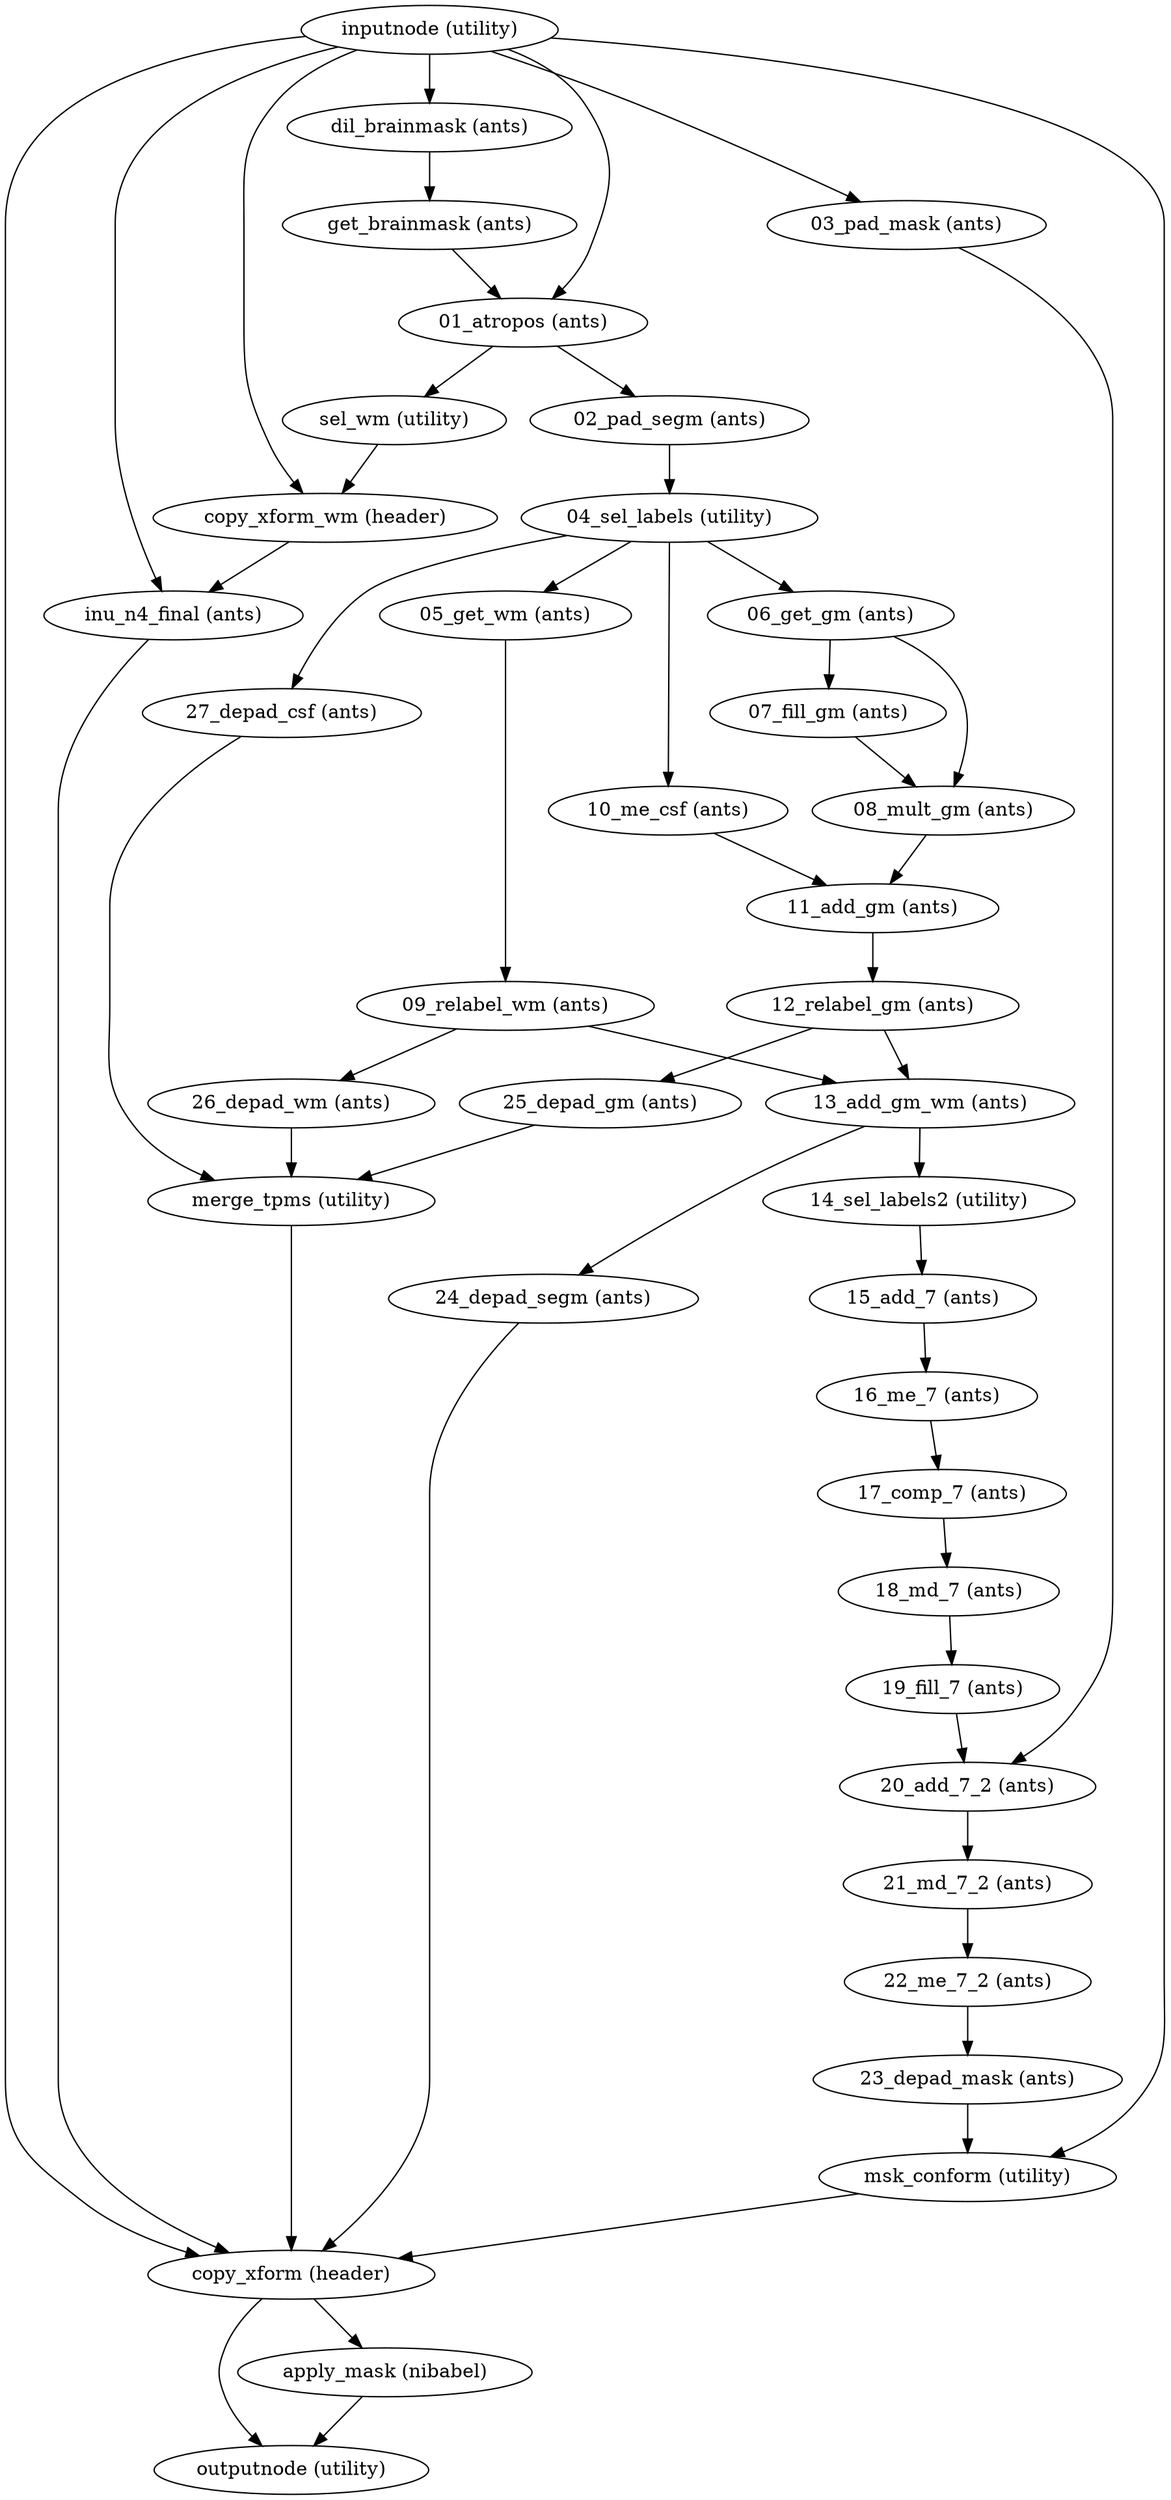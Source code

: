 strict digraph  {
"inputnode (utility)";
"dil_brainmask (ants)";
"copy_xform (header)";
"copy_xform_wm (header)";
"03_pad_mask (ants)";
"01_atropos (ants)";
"inu_n4_final (ants)";
"msk_conform (utility)";
"get_brainmask (ants)";
"apply_mask (nibabel)";
"outputnode (utility)";
"20_add_7_2 (ants)";
"02_pad_segm (ants)";
"sel_wm (utility)";
"04_sel_labels (utility)";
"05_get_wm (ants)";
"06_get_gm (ants)";
"10_me_csf (ants)";
"27_depad_csf (ants)";
"09_relabel_wm (ants)";
"07_fill_gm (ants)";
"08_mult_gm (ants)";
"11_add_gm (ants)";
"13_add_gm_wm (ants)";
"26_depad_wm (ants)";
"12_relabel_gm (ants)";
"25_depad_gm (ants)";
"14_sel_labels2 (utility)";
"24_depad_segm (ants)";
"15_add_7 (ants)";
"16_me_7 (ants)";
"17_comp_7 (ants)";
"18_md_7 (ants)";
"19_fill_7 (ants)";
"21_md_7_2 (ants)";
"22_me_7_2 (ants)";
"23_depad_mask (ants)";
"merge_tpms (utility)";
"inputnode (utility)" -> "dil_brainmask (ants)";
"inputnode (utility)" -> "copy_xform (header)";
"inputnode (utility)" -> "copy_xform_wm (header)";
"inputnode (utility)" -> "03_pad_mask (ants)";
"inputnode (utility)" -> "01_atropos (ants)";
"inputnode (utility)" -> "inu_n4_final (ants)";
"inputnode (utility)" -> "msk_conform (utility)";
"dil_brainmask (ants)" -> "get_brainmask (ants)";
"copy_xform (header)" -> "apply_mask (nibabel)";
"copy_xform (header)" -> "outputnode (utility)";
"copy_xform_wm (header)" -> "inu_n4_final (ants)";
"03_pad_mask (ants)" -> "20_add_7_2 (ants)";
"01_atropos (ants)" -> "02_pad_segm (ants)";
"01_atropos (ants)" -> "sel_wm (utility)";
"inu_n4_final (ants)" -> "copy_xform (header)";
"msk_conform (utility)" -> "copy_xform (header)";
"get_brainmask (ants)" -> "01_atropos (ants)";
"apply_mask (nibabel)" -> "outputnode (utility)";
"20_add_7_2 (ants)" -> "21_md_7_2 (ants)";
"02_pad_segm (ants)" -> "04_sel_labels (utility)";
"sel_wm (utility)" -> "copy_xform_wm (header)";
"04_sel_labels (utility)" -> "05_get_wm (ants)";
"04_sel_labels (utility)" -> "06_get_gm (ants)";
"04_sel_labels (utility)" -> "10_me_csf (ants)";
"04_sel_labels (utility)" -> "27_depad_csf (ants)";
"05_get_wm (ants)" -> "09_relabel_wm (ants)";
"06_get_gm (ants)" -> "07_fill_gm (ants)";
"06_get_gm (ants)" -> "08_mult_gm (ants)";
"10_me_csf (ants)" -> "11_add_gm (ants)";
"27_depad_csf (ants)" -> "merge_tpms (utility)";
"09_relabel_wm (ants)" -> "13_add_gm_wm (ants)";
"09_relabel_wm (ants)" -> "26_depad_wm (ants)";
"07_fill_gm (ants)" -> "08_mult_gm (ants)";
"08_mult_gm (ants)" -> "11_add_gm (ants)";
"11_add_gm (ants)" -> "12_relabel_gm (ants)";
"13_add_gm_wm (ants)" -> "14_sel_labels2 (utility)";
"13_add_gm_wm (ants)" -> "24_depad_segm (ants)";
"26_depad_wm (ants)" -> "merge_tpms (utility)";
"12_relabel_gm (ants)" -> "13_add_gm_wm (ants)";
"12_relabel_gm (ants)" -> "25_depad_gm (ants)";
"25_depad_gm (ants)" -> "merge_tpms (utility)";
"14_sel_labels2 (utility)" -> "15_add_7 (ants)";
"24_depad_segm (ants)" -> "copy_xform (header)";
"15_add_7 (ants)" -> "16_me_7 (ants)";
"16_me_7 (ants)" -> "17_comp_7 (ants)";
"17_comp_7 (ants)" -> "18_md_7 (ants)";
"18_md_7 (ants)" -> "19_fill_7 (ants)";
"19_fill_7 (ants)" -> "20_add_7_2 (ants)";
"21_md_7_2 (ants)" -> "22_me_7_2 (ants)";
"22_me_7_2 (ants)" -> "23_depad_mask (ants)";
"23_depad_mask (ants)" -> "msk_conform (utility)";
"merge_tpms (utility)" -> "copy_xform (header)";
}
